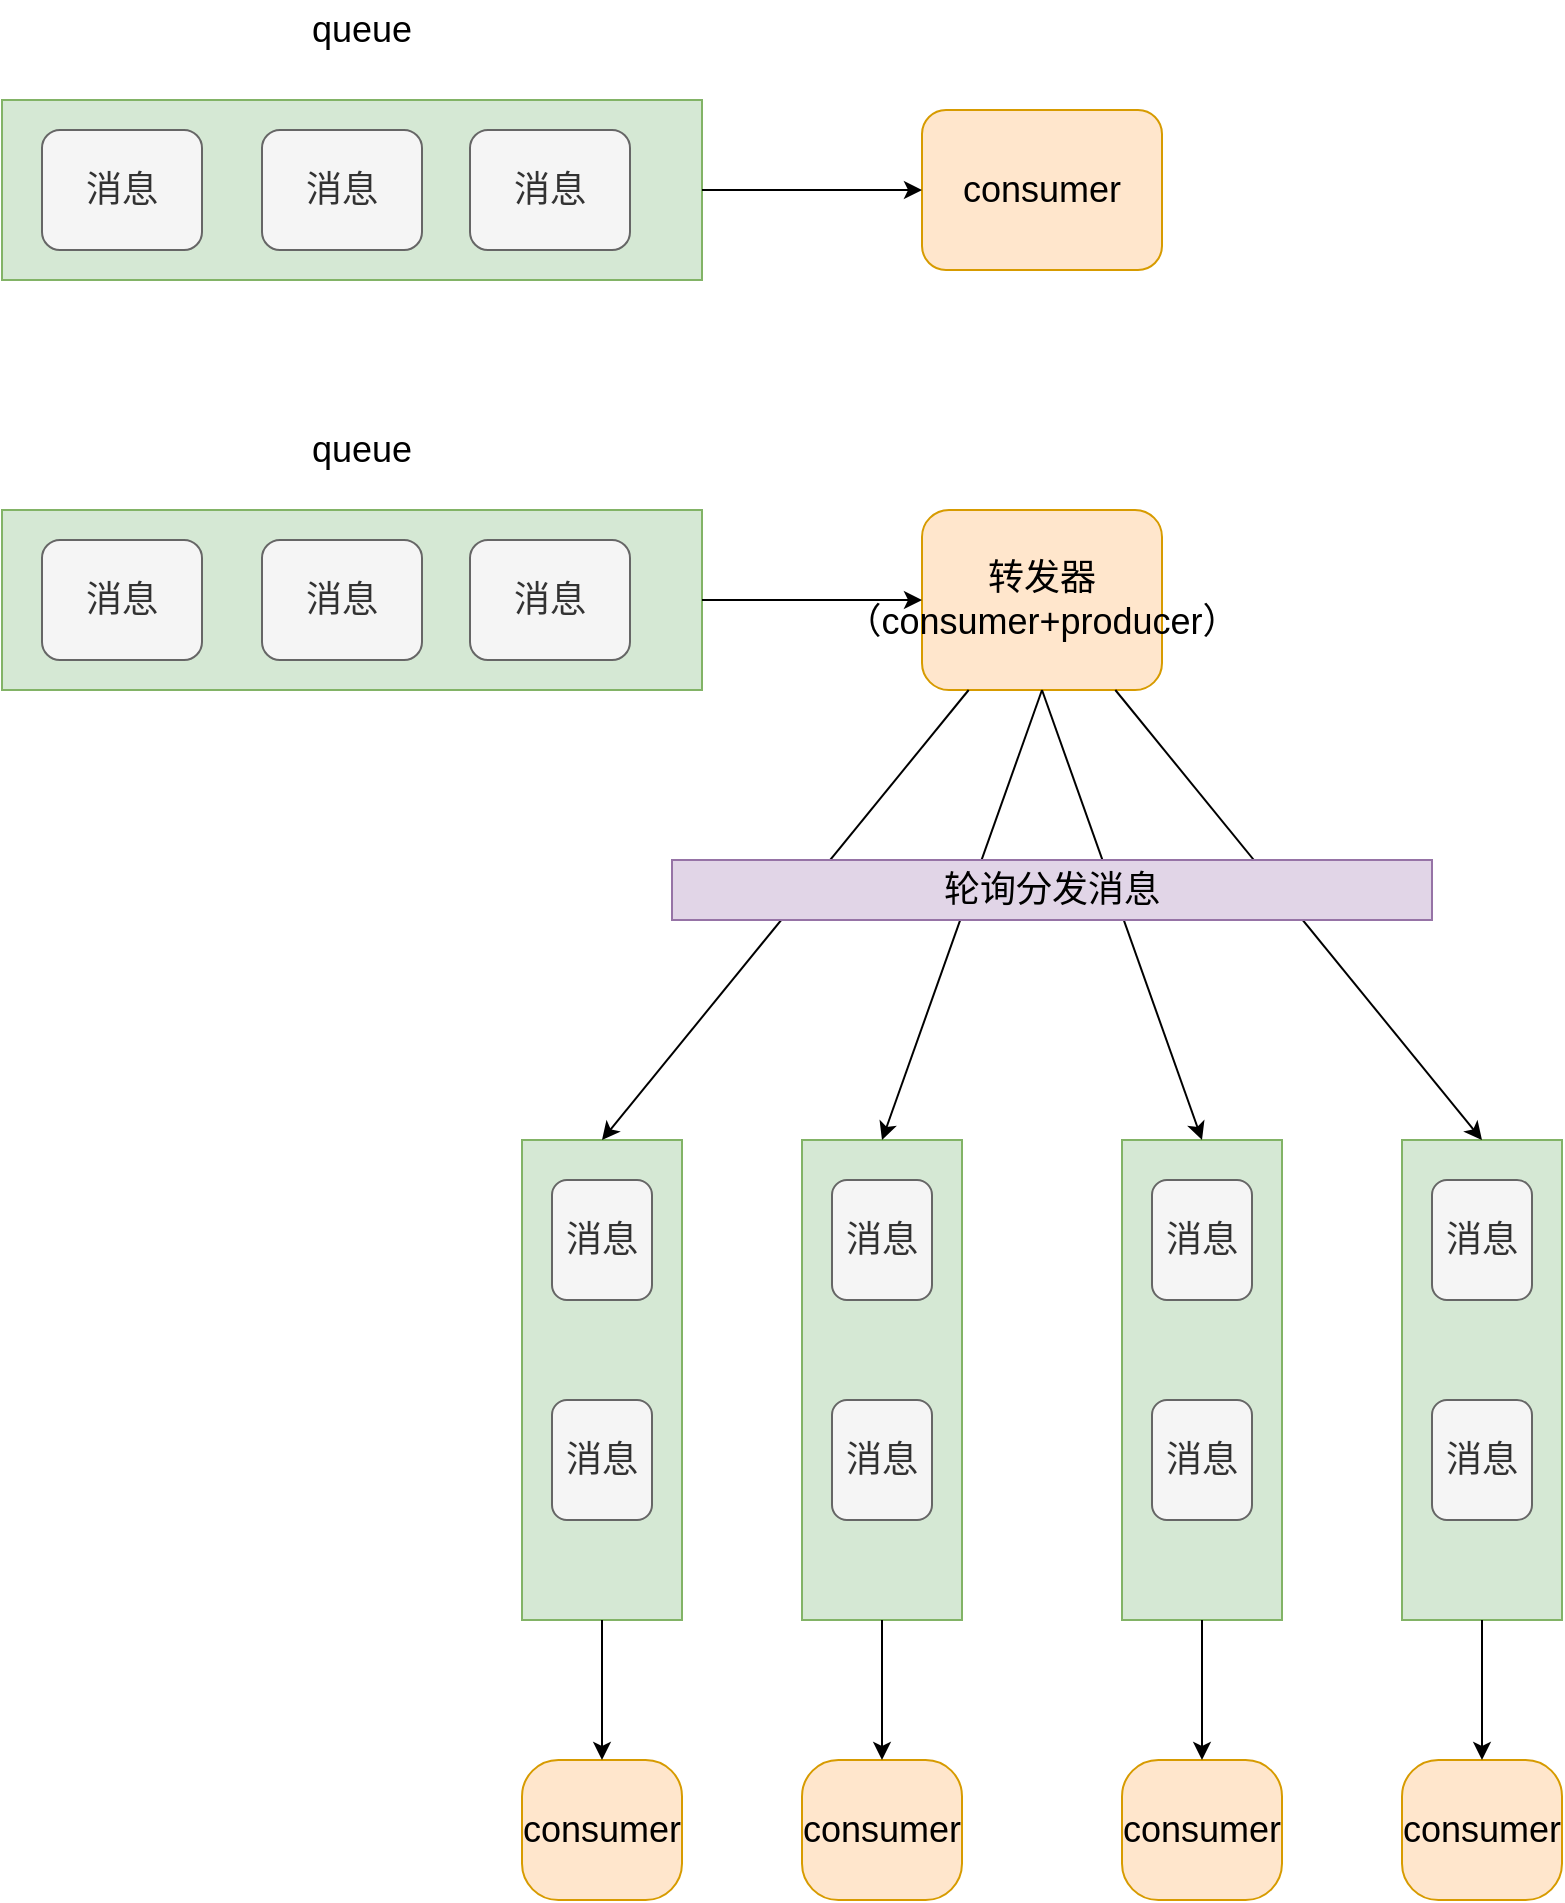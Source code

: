 <mxfile version="20.2.3" type="device"><diagram id="EJJGWLDrNxGhMGvahh3f" name="第 1 页"><mxGraphModel dx="1204" dy="841" grid="1" gridSize="10" guides="1" tooltips="1" connect="1" arrows="1" fold="1" page="1" pageScale="1" pageWidth="827" pageHeight="1169" math="0" shadow="0"><root><mxCell id="0"/><mxCell id="1" parent="0"/><mxCell id="VpToTudSebUTRbm1inDB-1" value="&lt;font style=&quot;font-size: 18px;&quot;&gt;consumer&lt;/font&gt;" style="rounded=1;whiteSpace=wrap;html=1;fillColor=#ffe6cc;strokeColor=#d79b00;" vertex="1" parent="1"><mxGeometry x="640" y="295" width="120" height="80" as="geometry"/></mxCell><mxCell id="VpToTudSebUTRbm1inDB-2" value="" style="rounded=0;whiteSpace=wrap;html=1;fontSize=18;fillColor=#d5e8d4;strokeColor=#82b366;" vertex="1" parent="1"><mxGeometry x="180" y="290" width="350" height="90" as="geometry"/></mxCell><mxCell id="VpToTudSebUTRbm1inDB-3" value="消息" style="rounded=1;whiteSpace=wrap;html=1;fontSize=18;fillColor=#f5f5f5;fontColor=#333333;strokeColor=#666666;" vertex="1" parent="1"><mxGeometry x="200" y="305" width="80" height="60" as="geometry"/></mxCell><mxCell id="VpToTudSebUTRbm1inDB-4" value="消息" style="rounded=1;whiteSpace=wrap;html=1;fontSize=18;fillColor=#f5f5f5;fontColor=#333333;strokeColor=#666666;" vertex="1" parent="1"><mxGeometry x="310" y="305" width="80" height="60" as="geometry"/></mxCell><mxCell id="VpToTudSebUTRbm1inDB-5" value="消息" style="rounded=1;whiteSpace=wrap;html=1;fontSize=18;fillColor=#f5f5f5;fontColor=#333333;strokeColor=#666666;" vertex="1" parent="1"><mxGeometry x="414" y="305" width="80" height="60" as="geometry"/></mxCell><mxCell id="VpToTudSebUTRbm1inDB-6" value="" style="endArrow=classic;html=1;rounded=0;fontSize=18;" edge="1" parent="1" source="VpToTudSebUTRbm1inDB-2" target="VpToTudSebUTRbm1inDB-1"><mxGeometry width="50" height="50" relative="1" as="geometry"><mxPoint x="470" y="450" as="sourcePoint"/><mxPoint x="520" y="400" as="targetPoint"/></mxGeometry></mxCell><mxCell id="VpToTudSebUTRbm1inDB-7" value="queue" style="text;html=1;strokeColor=none;fillColor=none;align=center;verticalAlign=middle;whiteSpace=wrap;rounded=0;fontSize=18;" vertex="1" parent="1"><mxGeometry x="330" y="240" width="60" height="30" as="geometry"/></mxCell><mxCell id="VpToTudSebUTRbm1inDB-9" value="&lt;span style=&quot;font-size: 18px;&quot;&gt;转发器（consumer+producer）&lt;/span&gt;" style="rounded=1;whiteSpace=wrap;html=1;fillColor=#ffe6cc;strokeColor=#d79b00;" vertex="1" parent="1"><mxGeometry x="640" y="495" width="120" height="90" as="geometry"/></mxCell><mxCell id="VpToTudSebUTRbm1inDB-10" value="" style="rounded=0;whiteSpace=wrap;html=1;fontSize=18;fillColor=#d5e8d4;strokeColor=#82b366;" vertex="1" parent="1"><mxGeometry x="180" y="495" width="350" height="90" as="geometry"/></mxCell><mxCell id="VpToTudSebUTRbm1inDB-11" value="消息" style="rounded=1;whiteSpace=wrap;html=1;fontSize=18;fillColor=#f5f5f5;fontColor=#333333;strokeColor=#666666;" vertex="1" parent="1"><mxGeometry x="200" y="510" width="80" height="60" as="geometry"/></mxCell><mxCell id="VpToTudSebUTRbm1inDB-12" value="消息" style="rounded=1;whiteSpace=wrap;html=1;fontSize=18;fillColor=#f5f5f5;fontColor=#333333;strokeColor=#666666;" vertex="1" parent="1"><mxGeometry x="310" y="510" width="80" height="60" as="geometry"/></mxCell><mxCell id="VpToTudSebUTRbm1inDB-13" value="消息" style="rounded=1;whiteSpace=wrap;html=1;fontSize=18;fillColor=#f5f5f5;fontColor=#333333;strokeColor=#666666;" vertex="1" parent="1"><mxGeometry x="414" y="510" width="80" height="60" as="geometry"/></mxCell><mxCell id="VpToTudSebUTRbm1inDB-14" value="" style="endArrow=classic;html=1;rounded=0;fontSize=18;exitX=1;exitY=0.5;exitDx=0;exitDy=0;entryX=0;entryY=0.5;entryDx=0;entryDy=0;" edge="1" parent="1" source="VpToTudSebUTRbm1inDB-10" target="VpToTudSebUTRbm1inDB-9"><mxGeometry width="50" height="50" relative="1" as="geometry"><mxPoint x="650" y="520" as="sourcePoint"/><mxPoint x="700" y="470" as="targetPoint"/></mxGeometry></mxCell><mxCell id="VpToTudSebUTRbm1inDB-17" value="queue" style="text;html=1;strokeColor=none;fillColor=none;align=center;verticalAlign=middle;whiteSpace=wrap;rounded=0;fontSize=18;" vertex="1" parent="1"><mxGeometry x="330" y="450" width="60" height="30" as="geometry"/></mxCell><mxCell id="VpToTudSebUTRbm1inDB-20" value="" style="rounded=0;whiteSpace=wrap;html=1;fontSize=18;fillColor=#d5e8d4;strokeColor=#82b366;" vertex="1" parent="1"><mxGeometry x="440" y="810" width="80" height="240" as="geometry"/></mxCell><mxCell id="VpToTudSebUTRbm1inDB-23" value="" style="rounded=0;whiteSpace=wrap;html=1;fontSize=18;fillColor=#d5e8d4;strokeColor=#82b366;" vertex="1" parent="1"><mxGeometry x="580" y="810" width="80" height="240" as="geometry"/></mxCell><mxCell id="VpToTudSebUTRbm1inDB-24" value="" style="rounded=0;whiteSpace=wrap;html=1;fontSize=18;fillColor=#d5e8d4;strokeColor=#82b366;" vertex="1" parent="1"><mxGeometry x="740" y="810" width="80" height="240" as="geometry"/></mxCell><mxCell id="VpToTudSebUTRbm1inDB-25" value="" style="rounded=0;whiteSpace=wrap;html=1;fontSize=18;fillColor=#d5e8d4;strokeColor=#82b366;" vertex="1" parent="1"><mxGeometry x="880" y="810" width="80" height="240" as="geometry"/></mxCell><mxCell id="VpToTudSebUTRbm1inDB-30" value="" style="endArrow=classic;html=1;rounded=0;fontSize=18;entryX=0.5;entryY=0;entryDx=0;entryDy=0;exitX=0.5;exitY=1;exitDx=0;exitDy=0;" edge="1" parent="1" source="VpToTudSebUTRbm1inDB-9" target="VpToTudSebUTRbm1inDB-23"><mxGeometry width="50" height="50" relative="1" as="geometry"><mxPoint x="671.765" y="745.294" as="sourcePoint"/><mxPoint x="610" y="610" as="targetPoint"/></mxGeometry></mxCell><mxCell id="VpToTudSebUTRbm1inDB-31" value="" style="endArrow=classic;html=1;rounded=0;fontSize=18;entryX=0.5;entryY=0;entryDx=0;entryDy=0;exitX=0.5;exitY=1;exitDx=0;exitDy=0;" edge="1" parent="1" source="VpToTudSebUTRbm1inDB-9" target="VpToTudSebUTRbm1inDB-24"><mxGeometry width="50" height="50" relative="1" as="geometry"><mxPoint x="728.235" y="745.294" as="sourcePoint"/><mxPoint x="630" y="820" as="targetPoint"/></mxGeometry></mxCell><mxCell id="VpToTudSebUTRbm1inDB-32" value="" style="endArrow=classic;html=1;rounded=0;fontSize=18;entryX=0.5;entryY=0;entryDx=0;entryDy=0;" edge="1" parent="1" source="VpToTudSebUTRbm1inDB-9" target="VpToTudSebUTRbm1inDB-25"><mxGeometry width="50" height="50" relative="1" as="geometry"><mxPoint x="749.574" y="732.533" as="sourcePoint"/><mxPoint x="640" y="830" as="targetPoint"/></mxGeometry></mxCell><mxCell id="VpToTudSebUTRbm1inDB-33" value="" style="endArrow=classic;html=1;rounded=0;fontSize=18;entryX=0.5;entryY=0;entryDx=0;entryDy=0;" edge="1" parent="1" source="VpToTudSebUTRbm1inDB-9" target="VpToTudSebUTRbm1inDB-20"><mxGeometry width="50" height="50" relative="1" as="geometry"><mxPoint x="650.426" y="732.533" as="sourcePoint"/><mxPoint x="650" y="840" as="targetPoint"/></mxGeometry></mxCell><mxCell id="VpToTudSebUTRbm1inDB-34" value="消息" style="rounded=1;whiteSpace=wrap;html=1;fontSize=18;fillColor=#f5f5f5;fontColor=#333333;strokeColor=#666666;" vertex="1" parent="1"><mxGeometry x="455" y="830" width="50" height="60" as="geometry"/></mxCell><mxCell id="VpToTudSebUTRbm1inDB-35" value="消息" style="rounded=1;whiteSpace=wrap;html=1;fontSize=18;fillColor=#f5f5f5;fontColor=#333333;strokeColor=#666666;" vertex="1" parent="1"><mxGeometry x="455" y="940" width="50" height="60" as="geometry"/></mxCell><mxCell id="VpToTudSebUTRbm1inDB-36" value="消息" style="rounded=1;whiteSpace=wrap;html=1;fontSize=18;fillColor=#f5f5f5;fontColor=#333333;strokeColor=#666666;" vertex="1" parent="1"><mxGeometry x="595" y="830" width="50" height="60" as="geometry"/></mxCell><mxCell id="VpToTudSebUTRbm1inDB-37" value="消息" style="rounded=1;whiteSpace=wrap;html=1;fontSize=18;fillColor=#f5f5f5;fontColor=#333333;strokeColor=#666666;" vertex="1" parent="1"><mxGeometry x="595" y="940" width="50" height="60" as="geometry"/></mxCell><mxCell id="VpToTudSebUTRbm1inDB-38" value="消息" style="rounded=1;whiteSpace=wrap;html=1;fontSize=18;fillColor=#f5f5f5;fontColor=#333333;strokeColor=#666666;" vertex="1" parent="1"><mxGeometry x="755" y="830" width="50" height="60" as="geometry"/></mxCell><mxCell id="VpToTudSebUTRbm1inDB-39" value="消息" style="rounded=1;whiteSpace=wrap;html=1;fontSize=18;fillColor=#f5f5f5;fontColor=#333333;strokeColor=#666666;" vertex="1" parent="1"><mxGeometry x="755" y="940" width="50" height="60" as="geometry"/></mxCell><mxCell id="VpToTudSebUTRbm1inDB-40" value="消息" style="rounded=1;whiteSpace=wrap;html=1;fontSize=18;fillColor=#f5f5f5;fontColor=#333333;strokeColor=#666666;" vertex="1" parent="1"><mxGeometry x="895" y="830" width="50" height="60" as="geometry"/></mxCell><mxCell id="VpToTudSebUTRbm1inDB-41" value="消息" style="rounded=1;whiteSpace=wrap;html=1;fontSize=18;fillColor=#f5f5f5;fontColor=#333333;strokeColor=#666666;" vertex="1" parent="1"><mxGeometry x="895" y="940" width="50" height="60" as="geometry"/></mxCell><mxCell id="VpToTudSebUTRbm1inDB-43" value="&lt;font style=&quot;font-size: 18px;&quot;&gt;consumer&lt;/font&gt;" style="rounded=1;whiteSpace=wrap;html=1;fillColor=#ffe6cc;strokeColor=#d79b00;arcSize=26;" vertex="1" parent="1"><mxGeometry x="440" y="1120" width="80" height="70" as="geometry"/></mxCell><mxCell id="VpToTudSebUTRbm1inDB-44" value="&lt;font style=&quot;font-size: 18px;&quot;&gt;consumer&lt;/font&gt;" style="rounded=1;whiteSpace=wrap;html=1;fillColor=#ffe6cc;strokeColor=#d79b00;arcSize=26;" vertex="1" parent="1"><mxGeometry x="580" y="1120" width="80" height="70" as="geometry"/></mxCell><mxCell id="VpToTudSebUTRbm1inDB-45" value="&lt;font style=&quot;font-size: 18px;&quot;&gt;consumer&lt;/font&gt;" style="rounded=1;whiteSpace=wrap;html=1;fillColor=#ffe6cc;strokeColor=#d79b00;arcSize=26;" vertex="1" parent="1"><mxGeometry x="740" y="1120" width="80" height="70" as="geometry"/></mxCell><mxCell id="VpToTudSebUTRbm1inDB-46" value="&lt;font style=&quot;font-size: 18px;&quot;&gt;consumer&lt;/font&gt;" style="rounded=1;whiteSpace=wrap;html=1;fillColor=#ffe6cc;strokeColor=#d79b00;arcSize=26;" vertex="1" parent="1"><mxGeometry x="880" y="1120" width="80" height="70" as="geometry"/></mxCell><mxCell id="VpToTudSebUTRbm1inDB-47" value="" style="endArrow=classic;html=1;rounded=0;fontSize=18;exitX=0.5;exitY=1;exitDx=0;exitDy=0;" edge="1" parent="1" source="VpToTudSebUTRbm1inDB-20" target="VpToTudSebUTRbm1inDB-43"><mxGeometry width="50" height="50" relative="1" as="geometry"><mxPoint x="580" y="1030" as="sourcePoint"/><mxPoint x="630" y="980" as="targetPoint"/></mxGeometry></mxCell><mxCell id="VpToTudSebUTRbm1inDB-48" value="" style="endArrow=classic;html=1;rounded=0;fontSize=18;exitX=0.5;exitY=1;exitDx=0;exitDy=0;" edge="1" parent="1" source="VpToTudSebUTRbm1inDB-23" target="VpToTudSebUTRbm1inDB-44"><mxGeometry width="50" height="50" relative="1" as="geometry"><mxPoint x="490" y="1060" as="sourcePoint"/><mxPoint x="490" y="1130" as="targetPoint"/></mxGeometry></mxCell><mxCell id="VpToTudSebUTRbm1inDB-49" value="" style="endArrow=classic;html=1;rounded=0;fontSize=18;exitX=0.5;exitY=1;exitDx=0;exitDy=0;entryX=0.5;entryY=0;entryDx=0;entryDy=0;" edge="1" parent="1" source="VpToTudSebUTRbm1inDB-24" target="VpToTudSebUTRbm1inDB-45"><mxGeometry width="50" height="50" relative="1" as="geometry"><mxPoint x="500" y="1070" as="sourcePoint"/><mxPoint x="500" y="1140" as="targetPoint"/></mxGeometry></mxCell><mxCell id="VpToTudSebUTRbm1inDB-50" value="" style="endArrow=classic;html=1;rounded=0;fontSize=18;exitX=0.5;exitY=1;exitDx=0;exitDy=0;entryX=0.5;entryY=0;entryDx=0;entryDy=0;" edge="1" parent="1" source="VpToTudSebUTRbm1inDB-25" target="VpToTudSebUTRbm1inDB-46"><mxGeometry width="50" height="50" relative="1" as="geometry"><mxPoint x="510" y="1080" as="sourcePoint"/><mxPoint x="510" y="1150" as="targetPoint"/></mxGeometry></mxCell><mxCell id="VpToTudSebUTRbm1inDB-53" value="轮询分发消息" style="text;html=1;strokeColor=#9673a6;fillColor=#e1d5e7;align=center;verticalAlign=middle;whiteSpace=wrap;rounded=0;fontSize=18;" vertex="1" parent="1"><mxGeometry x="515" y="670" width="380" height="30" as="geometry"/></mxCell></root></mxGraphModel></diagram></mxfile>